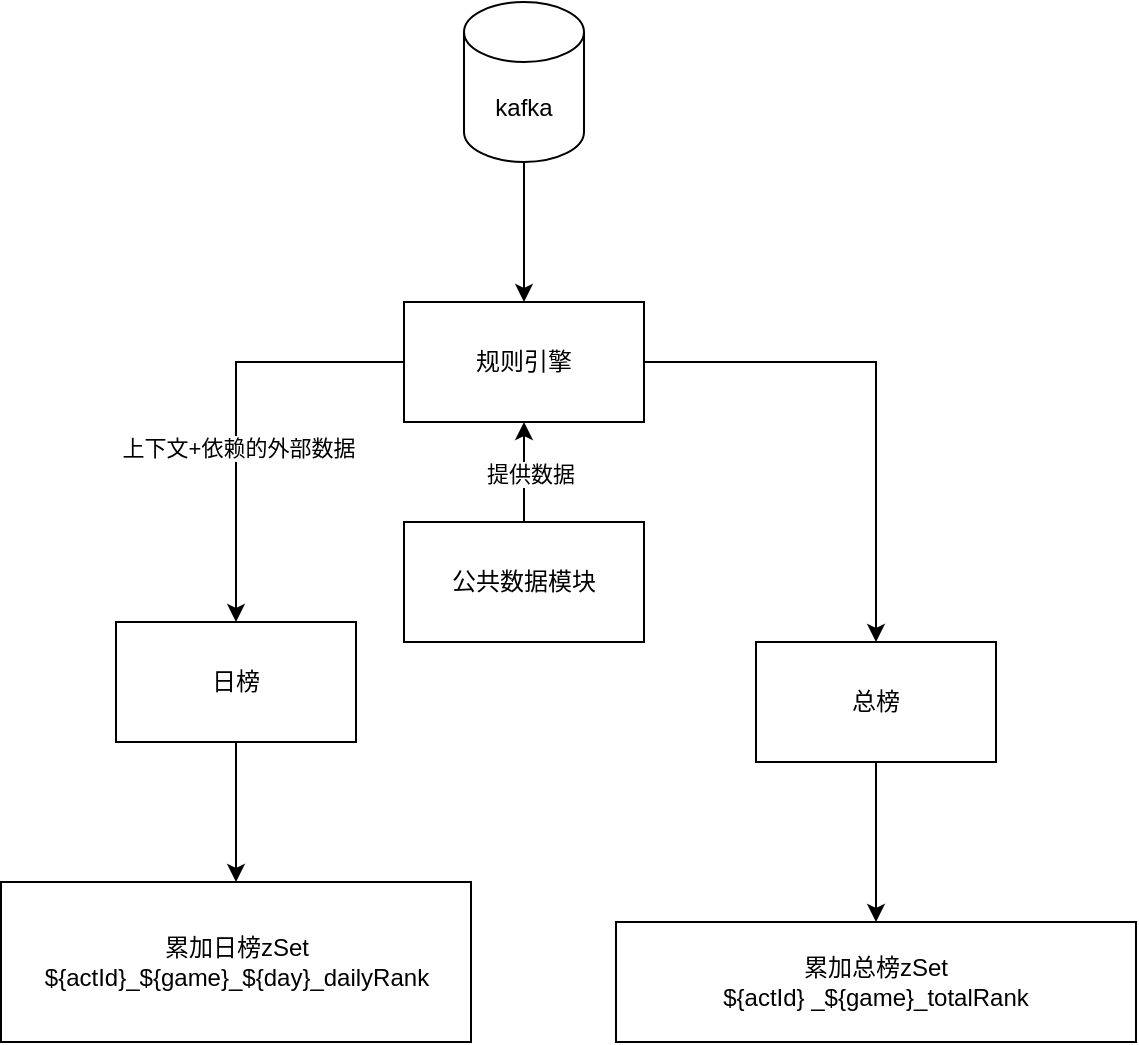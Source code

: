 <mxfile version="21.6.6" type="github">
  <diagram name="第 1 页" id="-mFOCxZfS_cT_lnfD2RP">
    <mxGraphModel dx="1388" dy="1019" grid="1" gridSize="10" guides="1" tooltips="1" connect="1" arrows="1" fold="1" page="1" pageScale="1" pageWidth="827" pageHeight="1169" math="0" shadow="0">
      <root>
        <mxCell id="0" />
        <mxCell id="1" parent="0" />
        <mxCell id="a8GOypt-1dUs1rcHn5vJ-4" value="" style="edgeStyle=orthogonalEdgeStyle;rounded=0;orthogonalLoop=1;jettySize=auto;html=1;" parent="1" source="a8GOypt-1dUs1rcHn5vJ-2" target="a8GOypt-1dUs1rcHn5vJ-3" edge="1">
          <mxGeometry relative="1" as="geometry" />
        </mxCell>
        <mxCell id="a8GOypt-1dUs1rcHn5vJ-2" value="kafka" style="shape=cylinder3;whiteSpace=wrap;html=1;boundedLbl=1;backgroundOutline=1;size=15;" parent="1" vertex="1">
          <mxGeometry x="324" y="10" width="60" height="80" as="geometry" />
        </mxCell>
        <mxCell id="a8GOypt-1dUs1rcHn5vJ-10" style="edgeStyle=orthogonalEdgeStyle;rounded=0;orthogonalLoop=1;jettySize=auto;html=1;entryX=0.5;entryY=0;entryDx=0;entryDy=0;" parent="1" source="a8GOypt-1dUs1rcHn5vJ-3" target="a8GOypt-1dUs1rcHn5vJ-5" edge="1">
          <mxGeometry relative="1" as="geometry" />
        </mxCell>
        <mxCell id="a8GOypt-1dUs1rcHn5vJ-11" value="上下文+依赖的外部数据" style="edgeLabel;html=1;align=center;verticalAlign=middle;resizable=0;points=[];" parent="a8GOypt-1dUs1rcHn5vJ-10" vertex="1" connectable="0">
          <mxGeometry x="0.187" y="1" relative="1" as="geometry">
            <mxPoint as="offset" />
          </mxGeometry>
        </mxCell>
        <mxCell id="a8GOypt-1dUs1rcHn5vJ-14" style="edgeStyle=orthogonalEdgeStyle;rounded=0;orthogonalLoop=1;jettySize=auto;html=1;entryX=0.5;entryY=0;entryDx=0;entryDy=0;" parent="1" source="a8GOypt-1dUs1rcHn5vJ-3" target="a8GOypt-1dUs1rcHn5vJ-6" edge="1">
          <mxGeometry relative="1" as="geometry" />
        </mxCell>
        <mxCell id="a8GOypt-1dUs1rcHn5vJ-3" value="规则引擎" style="rounded=0;whiteSpace=wrap;html=1;" parent="1" vertex="1">
          <mxGeometry x="294" y="160" width="120" height="60" as="geometry" />
        </mxCell>
        <mxCell id="a8GOypt-1dUs1rcHn5vJ-13" style="edgeStyle=orthogonalEdgeStyle;rounded=0;orthogonalLoop=1;jettySize=auto;html=1;" parent="1" source="a8GOypt-1dUs1rcHn5vJ-5" target="a8GOypt-1dUs1rcHn5vJ-12" edge="1">
          <mxGeometry relative="1" as="geometry" />
        </mxCell>
        <mxCell id="a8GOypt-1dUs1rcHn5vJ-5" value="日榜" style="rounded=0;whiteSpace=wrap;html=1;" parent="1" vertex="1">
          <mxGeometry x="150" y="320" width="120" height="60" as="geometry" />
        </mxCell>
        <mxCell id="a8GOypt-1dUs1rcHn5vJ-16" value="" style="edgeStyle=orthogonalEdgeStyle;rounded=0;orthogonalLoop=1;jettySize=auto;html=1;" parent="1" source="a8GOypt-1dUs1rcHn5vJ-6" target="a8GOypt-1dUs1rcHn5vJ-15" edge="1">
          <mxGeometry relative="1" as="geometry" />
        </mxCell>
        <mxCell id="a8GOypt-1dUs1rcHn5vJ-6" value="总榜" style="rounded=0;whiteSpace=wrap;html=1;" parent="1" vertex="1">
          <mxGeometry x="470" y="330" width="120" height="60" as="geometry" />
        </mxCell>
        <mxCell id="a8GOypt-1dUs1rcHn5vJ-8" value="" style="edgeStyle=orthogonalEdgeStyle;rounded=0;orthogonalLoop=1;jettySize=auto;html=1;" parent="1" source="a8GOypt-1dUs1rcHn5vJ-7" target="a8GOypt-1dUs1rcHn5vJ-3" edge="1">
          <mxGeometry relative="1" as="geometry" />
        </mxCell>
        <mxCell id="a8GOypt-1dUs1rcHn5vJ-9" value="提供数据" style="edgeLabel;html=1;align=center;verticalAlign=middle;resizable=0;points=[];" parent="a8GOypt-1dUs1rcHn5vJ-8" vertex="1" connectable="0">
          <mxGeometry x="-0.038" y="-3" relative="1" as="geometry">
            <mxPoint as="offset" />
          </mxGeometry>
        </mxCell>
        <mxCell id="a8GOypt-1dUs1rcHn5vJ-7" value="公共数据模块" style="rounded=0;whiteSpace=wrap;html=1;" parent="1" vertex="1">
          <mxGeometry x="294" y="270" width="120" height="60" as="geometry" />
        </mxCell>
        <mxCell id="a8GOypt-1dUs1rcHn5vJ-12" value="累加日榜zSet&lt;br&gt;${actId}_${game}_${day}_dailyRank" style="rounded=0;whiteSpace=wrap;html=1;" parent="1" vertex="1">
          <mxGeometry x="92.5" y="450" width="235" height="80" as="geometry" />
        </mxCell>
        <mxCell id="a8GOypt-1dUs1rcHn5vJ-15" value="累加总榜zSet&lt;br&gt;${actId} _${game}_totalRank" style="rounded=0;whiteSpace=wrap;html=1;" parent="1" vertex="1">
          <mxGeometry x="400" y="470" width="260" height="60" as="geometry" />
        </mxCell>
      </root>
    </mxGraphModel>
  </diagram>
</mxfile>
